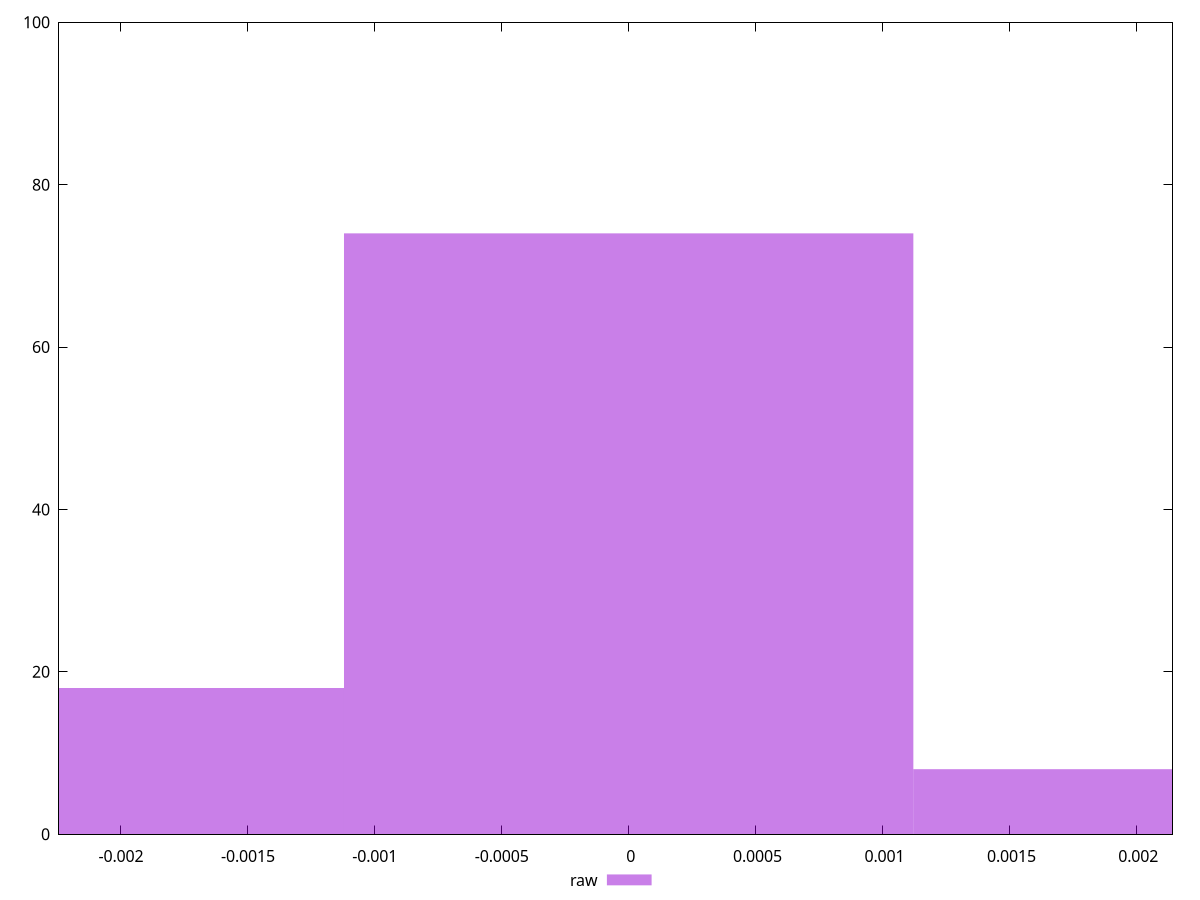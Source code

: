 reset

$raw <<EOF
-0.002242920844718012 18
0 74
0.002242920844718012 8
EOF

set key outside below
set boxwidth 0.002242920844718012
set xrange [-0.0022441742399421285:0.0021423566453296523]
set yrange [0:100]
set trange [0:100]
set style fill transparent solid 0.5 noborder
set terminal svg size 640, 490 enhanced background rgb 'white'
set output "report_00018_2021-02-10T15-25-16.877Z/meta/pScore-difference/samples/pages+cached+noadtech+nomedia/raw/histogram.svg"

plot $raw title "raw" with boxes

reset
